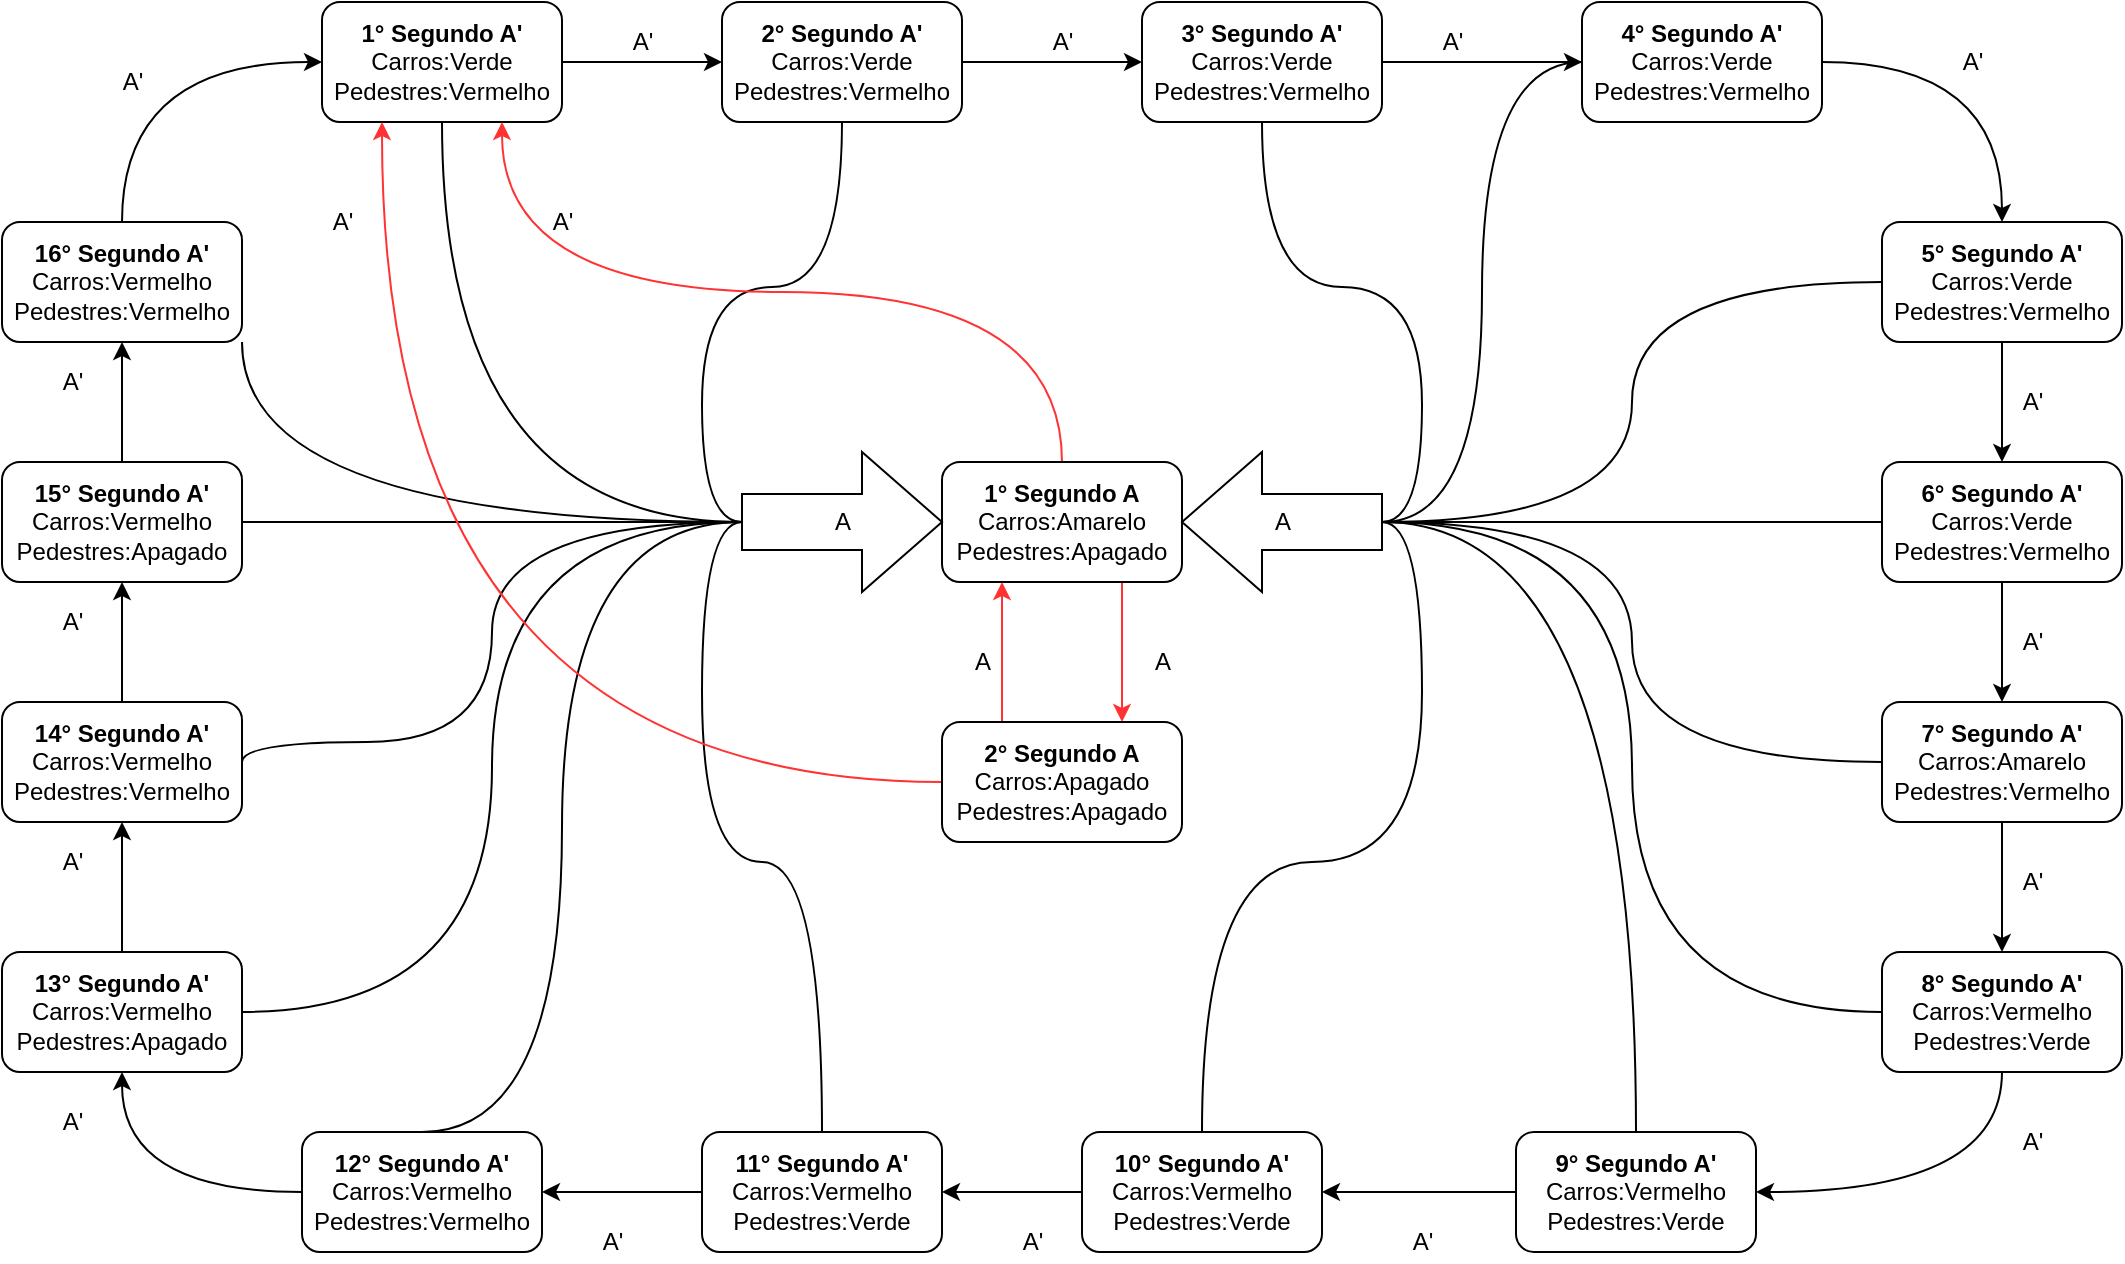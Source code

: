 <mxfile version="14.0.1" type="github">
  <diagram id="qq186-XgLqmmVblO8HAK" name="Page-1">
    <mxGraphModel dx="1240" dy="713" grid="1" gridSize="10" guides="1" tooltips="1" connect="1" arrows="1" fold="1" page="1" pageScale="1" pageWidth="1654" pageHeight="1169" math="0" shadow="0">
      <root>
        <mxCell id="0" />
        <mxCell id="1" parent="0" />
        <mxCell id="uuh9TwTTnLupBJkhVZy6-353" value="" style="edgeStyle=none;rounded=0;orthogonalLoop=1;jettySize=auto;html=1;" parent="1" target="uuh9TwTTnLupBJkhVZy6-299" edge="1">
          <mxGeometry relative="1" as="geometry">
            <mxPoint x="760" y="1295.5" as="sourcePoint" />
          </mxGeometry>
        </mxCell>
        <mxCell id="uuh9TwTTnLupBJkhVZy6-350" value="" style="edgeStyle=none;rounded=0;orthogonalLoop=1;jettySize=auto;html=1;" parent="1" target="uuh9TwTTnLupBJkhVZy6-288" edge="1">
          <mxGeometry relative="1" as="geometry">
            <mxPoint x="760" y="940" as="sourcePoint" />
          </mxGeometry>
        </mxCell>
        <mxCell id="uuh9TwTTnLupBJkhVZy6-351" value="" style="edgeStyle=none;rounded=0;orthogonalLoop=1;jettySize=auto;html=1;" parent="1" target="uuh9TwTTnLupBJkhVZy6-297" edge="1">
          <mxGeometry relative="1" as="geometry">
            <mxPoint x="760" y="1060" as="sourcePoint" />
          </mxGeometry>
        </mxCell>
        <mxCell id="uuh9TwTTnLupBJkhVZy6-352" value="" style="edgeStyle=none;rounded=0;orthogonalLoop=1;jettySize=auto;html=1;" parent="1" source="uuh9TwTTnLupBJkhVZy6-297" edge="1">
          <mxGeometry relative="1" as="geometry">
            <mxPoint x="760" y="1235.5" as="targetPoint" />
          </mxGeometry>
        </mxCell>
        <mxCell id="uuh9TwTTnLupBJkhVZy6-354" value="" style="edgeStyle=none;rounded=0;orthogonalLoop=1;jettySize=auto;html=1;" parent="1" target="uuh9TwTTnLupBJkhVZy6-300" edge="1">
          <mxGeometry relative="1" as="geometry">
            <mxPoint x="760" y="1415.5" as="sourcePoint" />
          </mxGeometry>
        </mxCell>
        <mxCell id="uuh9TwTTnLupBJkhVZy6-355" value="" style="edgeStyle=none;rounded=0;orthogonalLoop=1;jettySize=auto;html=1;" parent="1" target="uuh9TwTTnLupBJkhVZy6-301" edge="1">
          <mxGeometry relative="1" as="geometry">
            <mxPoint x="760" y="1536.93" as="sourcePoint" />
          </mxGeometry>
        </mxCell>
        <mxCell id="uuh9TwTTnLupBJkhVZy6-356" value="" style="edgeStyle=none;rounded=0;orthogonalLoop=1;jettySize=auto;html=1;" parent="1" target="uuh9TwTTnLupBJkhVZy6-302" edge="1">
          <mxGeometry relative="1" as="geometry">
            <mxPoint x="760" y="1650" as="sourcePoint" />
          </mxGeometry>
        </mxCell>
        <mxCell id="uuh9TwTTnLupBJkhVZy6-345" value="" style="edgeStyle=none;rounded=0;orthogonalLoop=1;jettySize=auto;html=1;" parent="1" target="uuh9TwTTnLupBJkhVZy6-303" edge="1">
          <mxGeometry relative="1" as="geometry">
            <mxPoint x="760" y="1770" as="sourcePoint" />
          </mxGeometry>
        </mxCell>
        <mxCell id="noE92MuAFSFbdReMbTRC-33" style="edgeStyle=orthogonalEdgeStyle;curved=1;rounded=0;orthogonalLoop=1;jettySize=auto;html=1;exitX=1;exitY=0.5;exitDx=0;exitDy=0;entryX=0;entryY=0.5;entryDx=0;entryDy=0;" edge="1" parent="1" source="noE92MuAFSFbdReMbTRC-1" target="noE92MuAFSFbdReMbTRC-2">
          <mxGeometry relative="1" as="geometry" />
        </mxCell>
        <mxCell id="noE92MuAFSFbdReMbTRC-151" style="edgeStyle=orthogonalEdgeStyle;curved=1;rounded=0;orthogonalLoop=1;jettySize=auto;html=1;exitX=0.5;exitY=1;exitDx=0;exitDy=0;entryX=0;entryY=0.5;entryDx=0;entryDy=0;entryPerimeter=0;endArrow=none;endFill=0;" edge="1" parent="1" source="noE92MuAFSFbdReMbTRC-1" target="noE92MuAFSFbdReMbTRC-136">
          <mxGeometry relative="1" as="geometry" />
        </mxCell>
        <mxCell id="noE92MuAFSFbdReMbTRC-1" value="&lt;b&gt;1° Segundo A&#39;&lt;/b&gt;&lt;div&gt;Carros:Verde&lt;/div&gt;&lt;div&gt;Pedestres:Vermelho&lt;/div&gt;" style="rounded=1;whiteSpace=wrap;html=1;shadow=0;strokeColor=#000000;fillColor=#FFFFFF;" vertex="1" parent="1">
          <mxGeometry x="170" y="80" width="120" height="60" as="geometry" />
        </mxCell>
        <mxCell id="noE92MuAFSFbdReMbTRC-34" style="edgeStyle=orthogonalEdgeStyle;curved=1;rounded=0;orthogonalLoop=1;jettySize=auto;html=1;exitX=1;exitY=0.5;exitDx=0;exitDy=0;entryX=0;entryY=0.5;entryDx=0;entryDy=0;" edge="1" parent="1" source="noE92MuAFSFbdReMbTRC-2" target="noE92MuAFSFbdReMbTRC-3">
          <mxGeometry relative="1" as="geometry" />
        </mxCell>
        <mxCell id="noE92MuAFSFbdReMbTRC-159" style="edgeStyle=orthogonalEdgeStyle;curved=1;rounded=0;orthogonalLoop=1;jettySize=auto;html=1;entryX=0;entryY=0.5;entryDx=0;entryDy=0;entryPerimeter=0;endArrow=none;endFill=0;" edge="1" parent="1" source="noE92MuAFSFbdReMbTRC-2" target="noE92MuAFSFbdReMbTRC-136">
          <mxGeometry relative="1" as="geometry" />
        </mxCell>
        <mxCell id="noE92MuAFSFbdReMbTRC-2" value="&lt;div&gt;&lt;b&gt;2° Segundo A&#39;&lt;/b&gt;&lt;/div&gt;&lt;div&gt;&lt;b&gt;&lt;/b&gt;Carros:Verde&lt;/div&gt;&lt;div&gt;Pedestres:Vermelho&lt;br&gt;&lt;/div&gt;" style="rounded=1;whiteSpace=wrap;html=1;shadow=0;strokeColor=#000000;fillColor=#FFFFFF;" vertex="1" parent="1">
          <mxGeometry x="370" y="80" width="120" height="60" as="geometry" />
        </mxCell>
        <mxCell id="noE92MuAFSFbdReMbTRC-35" style="edgeStyle=orthogonalEdgeStyle;curved=1;rounded=0;orthogonalLoop=1;jettySize=auto;html=1;exitX=1;exitY=0.5;exitDx=0;exitDy=0;entryX=0;entryY=0.5;entryDx=0;entryDy=0;" edge="1" parent="1" source="noE92MuAFSFbdReMbTRC-3" target="noE92MuAFSFbdReMbTRC-4">
          <mxGeometry relative="1" as="geometry" />
        </mxCell>
        <mxCell id="noE92MuAFSFbdReMbTRC-160" style="edgeStyle=orthogonalEdgeStyle;curved=1;rounded=0;orthogonalLoop=1;jettySize=auto;html=1;exitX=0.5;exitY=1;exitDx=0;exitDy=0;entryX=0;entryY=0.5;entryDx=0;entryDy=0;entryPerimeter=0;endArrow=none;endFill=0;" edge="1" parent="1" source="noE92MuAFSFbdReMbTRC-3" target="noE92MuAFSFbdReMbTRC-139">
          <mxGeometry relative="1" as="geometry" />
        </mxCell>
        <mxCell id="noE92MuAFSFbdReMbTRC-3" value="&lt;div&gt;&lt;b&gt;3° Segundo A&#39;&lt;/b&gt;&lt;/div&gt;&lt;div&gt;&lt;b&gt;&lt;/b&gt;Carros:Verde&lt;/div&gt;&lt;div&gt;Pedestres:Vermelho&lt;br&gt;&lt;/div&gt;" style="rounded=1;whiteSpace=wrap;html=1;shadow=0;strokeColor=#000000;fillColor=#FFFFFF;" vertex="1" parent="1">
          <mxGeometry x="580" y="80" width="120" height="60" as="geometry" />
        </mxCell>
        <mxCell id="noE92MuAFSFbdReMbTRC-36" style="edgeStyle=orthogonalEdgeStyle;curved=1;rounded=0;orthogonalLoop=1;jettySize=auto;html=1;exitX=1;exitY=0.5;exitDx=0;exitDy=0;entryX=0.5;entryY=0;entryDx=0;entryDy=0;" edge="1" parent="1" source="noE92MuAFSFbdReMbTRC-4" target="noE92MuAFSFbdReMbTRC-5">
          <mxGeometry relative="1" as="geometry" />
        </mxCell>
        <mxCell id="noE92MuAFSFbdReMbTRC-161" style="edgeStyle=orthogonalEdgeStyle;curved=1;rounded=0;orthogonalLoop=1;jettySize=auto;html=1;entryX=0;entryY=0.5;entryDx=0;entryDy=0;entryPerimeter=0;endArrow=none;endFill=0;" edge="1" parent="1" source="noE92MuAFSFbdReMbTRC-4" target="noE92MuAFSFbdReMbTRC-139">
          <mxGeometry relative="1" as="geometry" />
        </mxCell>
        <mxCell id="noE92MuAFSFbdReMbTRC-4" value="&lt;div&gt;&lt;b&gt;4° Segundo A&#39;&lt;/b&gt;&lt;/div&gt;&lt;div&gt;&lt;b&gt;&lt;/b&gt;Carros:Verde&lt;/div&gt;&lt;div&gt;Pedestres:Vermelho&lt;br&gt;&lt;/div&gt;" style="rounded=1;whiteSpace=wrap;html=1;shadow=0;strokeColor=#000000;fillColor=#FFFFFF;" vertex="1" parent="1">
          <mxGeometry x="800" y="80" width="120" height="60" as="geometry" />
        </mxCell>
        <mxCell id="noE92MuAFSFbdReMbTRC-37" style="edgeStyle=orthogonalEdgeStyle;curved=1;rounded=0;orthogonalLoop=1;jettySize=auto;html=1;exitX=0.5;exitY=1;exitDx=0;exitDy=0;entryX=0.5;entryY=0;entryDx=0;entryDy=0;" edge="1" parent="1" source="noE92MuAFSFbdReMbTRC-5" target="noE92MuAFSFbdReMbTRC-6">
          <mxGeometry relative="1" as="geometry" />
        </mxCell>
        <mxCell id="noE92MuAFSFbdReMbTRC-162" style="edgeStyle=orthogonalEdgeStyle;curved=1;rounded=0;orthogonalLoop=1;jettySize=auto;html=1;exitX=0;exitY=0.5;exitDx=0;exitDy=0;entryX=0;entryY=0.5;entryDx=0;entryDy=0;entryPerimeter=0;endArrow=none;endFill=0;" edge="1" parent="1" source="noE92MuAFSFbdReMbTRC-5" target="noE92MuAFSFbdReMbTRC-139">
          <mxGeometry relative="1" as="geometry" />
        </mxCell>
        <mxCell id="noE92MuAFSFbdReMbTRC-5" value="&lt;div&gt;&lt;b&gt;5° Segundo A&#39;&lt;/b&gt;&lt;/div&gt;&lt;div&gt;&lt;b&gt;&lt;/b&gt;Carros:Verde&lt;/div&gt;&lt;div&gt;Pedestres:Vermelho&lt;br&gt;&lt;/div&gt;" style="rounded=1;whiteSpace=wrap;html=1;shadow=0;strokeColor=#000000;fillColor=#FFFFFF;" vertex="1" parent="1">
          <mxGeometry x="950" y="190" width="120" height="60" as="geometry" />
        </mxCell>
        <mxCell id="noE92MuAFSFbdReMbTRC-38" style="edgeStyle=orthogonalEdgeStyle;curved=1;rounded=0;orthogonalLoop=1;jettySize=auto;html=1;exitX=0.5;exitY=1;exitDx=0;exitDy=0;" edge="1" parent="1" source="noE92MuAFSFbdReMbTRC-6" target="noE92MuAFSFbdReMbTRC-17">
          <mxGeometry relative="1" as="geometry" />
        </mxCell>
        <mxCell id="noE92MuAFSFbdReMbTRC-163" style="edgeStyle=orthogonalEdgeStyle;curved=1;rounded=0;orthogonalLoop=1;jettySize=auto;html=1;exitX=0;exitY=0.5;exitDx=0;exitDy=0;entryX=0;entryY=0.5;entryDx=0;entryDy=0;entryPerimeter=0;endArrow=none;endFill=0;" edge="1" parent="1" source="noE92MuAFSFbdReMbTRC-6" target="noE92MuAFSFbdReMbTRC-139">
          <mxGeometry relative="1" as="geometry" />
        </mxCell>
        <mxCell id="noE92MuAFSFbdReMbTRC-6" value="&lt;div&gt;&lt;b&gt;6° Segundo A&#39;&lt;/b&gt;&lt;/div&gt;&lt;div&gt;&lt;b&gt;&lt;/b&gt;Carros:Verde&lt;/div&gt;&lt;div&gt;Pedestres:Vermelho&lt;br&gt;&lt;/div&gt;" style="rounded=1;whiteSpace=wrap;html=1;shadow=0;strokeColor=#000000;fillColor=#FFFFFF;" vertex="1" parent="1">
          <mxGeometry x="950" y="310" width="120" height="60" as="geometry" />
        </mxCell>
        <mxCell id="noE92MuAFSFbdReMbTRC-39" style="edgeStyle=orthogonalEdgeStyle;curved=1;rounded=0;orthogonalLoop=1;jettySize=auto;html=1;exitX=0.5;exitY=1;exitDx=0;exitDy=0;" edge="1" parent="1" source="noE92MuAFSFbdReMbTRC-17" target="noE92MuAFSFbdReMbTRC-19">
          <mxGeometry relative="1" as="geometry" />
        </mxCell>
        <mxCell id="noE92MuAFSFbdReMbTRC-164" style="edgeStyle=orthogonalEdgeStyle;curved=1;rounded=0;orthogonalLoop=1;jettySize=auto;html=1;entryX=0;entryY=0.5;entryDx=0;entryDy=0;entryPerimeter=0;endArrow=none;endFill=0;" edge="1" parent="1" source="noE92MuAFSFbdReMbTRC-17" target="noE92MuAFSFbdReMbTRC-139">
          <mxGeometry relative="1" as="geometry" />
        </mxCell>
        <mxCell id="noE92MuAFSFbdReMbTRC-17" value="&lt;div&gt;&lt;div&gt;&lt;b&gt;7° Segundo A&#39;&lt;/b&gt;&lt;/div&gt;Carros:Amarelo&lt;/div&gt;&lt;div&gt;Pedestres:Vermelho&lt;br&gt;&lt;/div&gt;" style="rounded=1;whiteSpace=wrap;html=1;shadow=0;strokeColor=#000000;fillColor=#FFFFFF;" vertex="1" parent="1">
          <mxGeometry x="950" y="430" width="120" height="60" as="geometry" />
        </mxCell>
        <mxCell id="noE92MuAFSFbdReMbTRC-43" style="edgeStyle=orthogonalEdgeStyle;curved=1;rounded=0;orthogonalLoop=1;jettySize=auto;html=1;exitX=0;exitY=0.5;exitDx=0;exitDy=0;entryX=1;entryY=0.5;entryDx=0;entryDy=0;" edge="1" parent="1" source="noE92MuAFSFbdReMbTRC-18" target="noE92MuAFSFbdReMbTRC-22">
          <mxGeometry relative="1" as="geometry" />
        </mxCell>
        <mxCell id="noE92MuAFSFbdReMbTRC-168" style="edgeStyle=orthogonalEdgeStyle;curved=1;rounded=0;orthogonalLoop=1;jettySize=auto;html=1;exitX=0.5;exitY=0;exitDx=0;exitDy=0;entryX=0;entryY=0.5;entryDx=0;entryDy=0;entryPerimeter=0;endArrow=none;endFill=0;" edge="1" parent="1" source="noE92MuAFSFbdReMbTRC-18" target="noE92MuAFSFbdReMbTRC-136">
          <mxGeometry relative="1" as="geometry" />
        </mxCell>
        <mxCell id="noE92MuAFSFbdReMbTRC-18" value="&lt;div&gt;&lt;b&gt;11° Segundo A&#39;&lt;/b&gt;&lt;/div&gt;&lt;div&gt;Carros:Vermelho&lt;/div&gt;&lt;div&gt;Pedestres:Verde&lt;br&gt;&lt;/div&gt;" style="rounded=1;whiteSpace=wrap;html=1;shadow=0;strokeColor=#000000;fillColor=#FFFFFF;" vertex="1" parent="1">
          <mxGeometry x="360" y="645" width="120" height="60" as="geometry" />
        </mxCell>
        <mxCell id="noE92MuAFSFbdReMbTRC-40" style="edgeStyle=orthogonalEdgeStyle;curved=1;rounded=0;orthogonalLoop=1;jettySize=auto;html=1;entryX=1;entryY=0.5;entryDx=0;entryDy=0;exitX=0.5;exitY=1;exitDx=0;exitDy=0;" edge="1" parent="1" source="noE92MuAFSFbdReMbTRC-19" target="noE92MuAFSFbdReMbTRC-20">
          <mxGeometry relative="1" as="geometry" />
        </mxCell>
        <mxCell id="noE92MuAFSFbdReMbTRC-165" style="edgeStyle=orthogonalEdgeStyle;curved=1;rounded=0;orthogonalLoop=1;jettySize=auto;html=1;entryX=0;entryY=0.5;entryDx=0;entryDy=0;entryPerimeter=0;endArrow=none;endFill=0;" edge="1" parent="1" source="noE92MuAFSFbdReMbTRC-19" target="noE92MuAFSFbdReMbTRC-139">
          <mxGeometry relative="1" as="geometry" />
        </mxCell>
        <mxCell id="noE92MuAFSFbdReMbTRC-19" value="&lt;div&gt;&lt;b&gt;8° Segundo A&#39;&lt;/b&gt;&lt;/div&gt;&lt;div&gt;Carros:Vermelho&lt;/div&gt;&lt;div&gt;Pedestres:Verde&lt;br&gt;&lt;/div&gt;" style="rounded=1;whiteSpace=wrap;html=1;shadow=0;strokeColor=#000000;fillColor=#FFFFFF;" vertex="1" parent="1">
          <mxGeometry x="950" y="555" width="120" height="60" as="geometry" />
        </mxCell>
        <mxCell id="noE92MuAFSFbdReMbTRC-41" style="edgeStyle=orthogonalEdgeStyle;curved=1;rounded=0;orthogonalLoop=1;jettySize=auto;html=1;exitX=0;exitY=0.5;exitDx=0;exitDy=0;entryX=1;entryY=0.5;entryDx=0;entryDy=0;" edge="1" parent="1" source="noE92MuAFSFbdReMbTRC-20" target="noE92MuAFSFbdReMbTRC-21">
          <mxGeometry relative="1" as="geometry" />
        </mxCell>
        <mxCell id="noE92MuAFSFbdReMbTRC-166" style="edgeStyle=orthogonalEdgeStyle;curved=1;rounded=0;orthogonalLoop=1;jettySize=auto;html=1;exitX=0.5;exitY=0;exitDx=0;exitDy=0;entryX=0;entryY=0.5;entryDx=0;entryDy=0;entryPerimeter=0;endArrow=none;endFill=0;" edge="1" parent="1" source="noE92MuAFSFbdReMbTRC-20" target="noE92MuAFSFbdReMbTRC-139">
          <mxGeometry relative="1" as="geometry" />
        </mxCell>
        <mxCell id="noE92MuAFSFbdReMbTRC-20" value="&lt;div&gt;&lt;div&gt;&lt;b&gt;9° Segundo A&#39;&lt;/b&gt;&lt;/div&gt;Carros:Vermelho&lt;/div&gt;&lt;div&gt;Pedestres:Verde&lt;br&gt;&lt;/div&gt;" style="rounded=1;whiteSpace=wrap;html=1;shadow=0;strokeColor=#000000;fillColor=#FFFFFF;" vertex="1" parent="1">
          <mxGeometry x="767" y="645" width="120" height="60" as="geometry" />
        </mxCell>
        <mxCell id="noE92MuAFSFbdReMbTRC-42" style="edgeStyle=orthogonalEdgeStyle;curved=1;rounded=0;orthogonalLoop=1;jettySize=auto;html=1;exitX=0;exitY=0.5;exitDx=0;exitDy=0;entryX=1;entryY=0.5;entryDx=0;entryDy=0;" edge="1" parent="1" source="noE92MuAFSFbdReMbTRC-21" target="noE92MuAFSFbdReMbTRC-18">
          <mxGeometry relative="1" as="geometry" />
        </mxCell>
        <mxCell id="noE92MuAFSFbdReMbTRC-167" style="edgeStyle=orthogonalEdgeStyle;curved=1;rounded=0;orthogonalLoop=1;jettySize=auto;html=1;entryX=0;entryY=0.5;entryDx=0;entryDy=0;entryPerimeter=0;endArrow=none;endFill=0;" edge="1" parent="1" source="noE92MuAFSFbdReMbTRC-21" target="noE92MuAFSFbdReMbTRC-139">
          <mxGeometry relative="1" as="geometry" />
        </mxCell>
        <mxCell id="noE92MuAFSFbdReMbTRC-21" value="&lt;div&gt;&lt;b&gt;10° Segundo A&#39;&lt;/b&gt;&lt;/div&gt;&lt;div&gt;Carros:Vermelho&lt;/div&gt;&lt;div&gt;Pedestres:Verde&lt;br&gt;&lt;/div&gt;" style="rounded=1;whiteSpace=wrap;html=1;shadow=0;strokeColor=#000000;fillColor=#FFFFFF;" vertex="1" parent="1">
          <mxGeometry x="550" y="645" width="120" height="60" as="geometry" />
        </mxCell>
        <mxCell id="noE92MuAFSFbdReMbTRC-53" style="edgeStyle=orthogonalEdgeStyle;curved=1;rounded=0;orthogonalLoop=1;jettySize=auto;html=1;exitX=0;exitY=0.5;exitDx=0;exitDy=0;" edge="1" parent="1" source="noE92MuAFSFbdReMbTRC-22" target="noE92MuAFSFbdReMbTRC-48">
          <mxGeometry relative="1" as="geometry" />
        </mxCell>
        <mxCell id="noE92MuAFSFbdReMbTRC-157" style="edgeStyle=orthogonalEdgeStyle;curved=1;rounded=0;orthogonalLoop=1;jettySize=auto;html=1;exitX=0.5;exitY=0;exitDx=0;exitDy=0;entryX=0;entryY=0.5;entryDx=0;entryDy=0;entryPerimeter=0;endArrow=none;endFill=0;" edge="1" parent="1" source="noE92MuAFSFbdReMbTRC-22" target="noE92MuAFSFbdReMbTRC-136">
          <mxGeometry relative="1" as="geometry">
            <Array as="points">
              <mxPoint x="290" y="645" />
              <mxPoint x="290" y="340" />
            </Array>
          </mxGeometry>
        </mxCell>
        <mxCell id="noE92MuAFSFbdReMbTRC-22" value="&lt;div&gt;&lt;b&gt;12° Segundo A&#39;&lt;/b&gt;&lt;/div&gt;&lt;div&gt;Carros:Vermelho&lt;/div&gt;&lt;div&gt;Pedestres:Vermelho&lt;br&gt;&lt;/div&gt;" style="rounded=1;whiteSpace=wrap;html=1;shadow=0;strokeColor=#000000;fillColor=#FFFFFF;" vertex="1" parent="1">
          <mxGeometry x="160" y="645" width="120" height="60" as="geometry" />
        </mxCell>
        <mxCell id="noE92MuAFSFbdReMbTRC-47" style="edgeStyle=orthogonalEdgeStyle;curved=1;rounded=0;orthogonalLoop=1;jettySize=auto;html=1;exitX=0.5;exitY=0;exitDx=0;exitDy=0;entryX=0.5;entryY=1;entryDx=0;entryDy=0;" edge="1" parent="1" source="noE92MuAFSFbdReMbTRC-30">
          <mxGeometry relative="1" as="geometry">
            <mxPoint x="80" y="250" as="targetPoint" />
          </mxGeometry>
        </mxCell>
        <mxCell id="noE92MuAFSFbdReMbTRC-46" style="edgeStyle=orthogonalEdgeStyle;curved=1;rounded=0;orthogonalLoop=1;jettySize=auto;html=1;exitX=0.5;exitY=0;exitDx=0;exitDy=0;" edge="1" parent="1" source="noE92MuAFSFbdReMbTRC-31">
          <mxGeometry relative="1" as="geometry">
            <mxPoint x="80" y="370" as="targetPoint" />
          </mxGeometry>
        </mxCell>
        <mxCell id="noE92MuAFSFbdReMbTRC-45" style="edgeStyle=orthogonalEdgeStyle;curved=1;rounded=0;orthogonalLoop=1;jettySize=auto;html=1;exitX=0.5;exitY=0;exitDx=0;exitDy=0;entryX=0.5;entryY=1;entryDx=0;entryDy=0;" edge="1" parent="1" source="noE92MuAFSFbdReMbTRC-32">
          <mxGeometry relative="1" as="geometry">
            <mxPoint x="80" y="490" as="targetPoint" />
          </mxGeometry>
        </mxCell>
        <mxCell id="noE92MuAFSFbdReMbTRC-57" style="edgeStyle=orthogonalEdgeStyle;curved=1;rounded=0;orthogonalLoop=1;jettySize=auto;html=1;" edge="1" parent="1" source="noE92MuAFSFbdReMbTRC-48" target="noE92MuAFSFbdReMbTRC-49">
          <mxGeometry relative="1" as="geometry" />
        </mxCell>
        <mxCell id="noE92MuAFSFbdReMbTRC-155" style="edgeStyle=orthogonalEdgeStyle;curved=1;rounded=0;orthogonalLoop=1;jettySize=auto;html=1;exitX=1;exitY=0.5;exitDx=0;exitDy=0;entryX=0;entryY=0.5;entryDx=0;entryDy=0;entryPerimeter=0;endArrow=none;endFill=0;" edge="1" parent="1" source="noE92MuAFSFbdReMbTRC-48" target="noE92MuAFSFbdReMbTRC-136">
          <mxGeometry relative="1" as="geometry" />
        </mxCell>
        <mxCell id="noE92MuAFSFbdReMbTRC-48" value="&lt;div&gt;&lt;div&gt;&lt;b&gt;13° Segundo A&#39;&lt;/b&gt;&lt;/div&gt;Carros:Vermelho&lt;/div&gt;&lt;div&gt;Pedestres:Apagado&lt;br&gt;&lt;/div&gt;" style="rounded=1;whiteSpace=wrap;html=1;shadow=0;strokeColor=#000000;fillColor=#FFFFFF;" vertex="1" parent="1">
          <mxGeometry x="10" y="555" width="120" height="60" as="geometry" />
        </mxCell>
        <mxCell id="noE92MuAFSFbdReMbTRC-56" style="edgeStyle=orthogonalEdgeStyle;curved=1;rounded=0;orthogonalLoop=1;jettySize=auto;html=1;entryX=0.5;entryY=1;entryDx=0;entryDy=0;" edge="1" parent="1" source="noE92MuAFSFbdReMbTRC-49" target="noE92MuAFSFbdReMbTRC-50">
          <mxGeometry relative="1" as="geometry" />
        </mxCell>
        <mxCell id="noE92MuAFSFbdReMbTRC-154" style="edgeStyle=orthogonalEdgeStyle;curved=1;rounded=0;orthogonalLoop=1;jettySize=auto;html=1;exitX=1;exitY=0.5;exitDx=0;exitDy=0;entryX=0;entryY=0.5;entryDx=0;entryDy=0;entryPerimeter=0;endArrow=none;endFill=0;" edge="1" parent="1" source="noE92MuAFSFbdReMbTRC-49" target="noE92MuAFSFbdReMbTRC-136">
          <mxGeometry relative="1" as="geometry">
            <Array as="points">
              <mxPoint x="130" y="450" />
              <mxPoint x="255" y="450" />
              <mxPoint x="255" y="340" />
            </Array>
          </mxGeometry>
        </mxCell>
        <mxCell id="noE92MuAFSFbdReMbTRC-49" value="&lt;div&gt;&lt;b&gt;14° Segundo A&#39;&lt;/b&gt;&lt;/div&gt;&lt;div&gt;Carros:Vermelho&lt;/div&gt;&lt;div&gt;Pedestres:Vermelho&lt;br&gt;&lt;/div&gt;" style="rounded=1;whiteSpace=wrap;html=1;shadow=0;strokeColor=#000000;fillColor=#FFFFFF;" vertex="1" parent="1">
          <mxGeometry x="10" y="430.0" width="120" height="60" as="geometry" />
        </mxCell>
        <mxCell id="noE92MuAFSFbdReMbTRC-55" style="edgeStyle=orthogonalEdgeStyle;curved=1;rounded=0;orthogonalLoop=1;jettySize=auto;html=1;" edge="1" parent="1" source="noE92MuAFSFbdReMbTRC-50" target="noE92MuAFSFbdReMbTRC-51">
          <mxGeometry relative="1" as="geometry" />
        </mxCell>
        <mxCell id="noE92MuAFSFbdReMbTRC-153" style="edgeStyle=orthogonalEdgeStyle;curved=1;rounded=0;orthogonalLoop=1;jettySize=auto;html=1;exitX=1;exitY=0.5;exitDx=0;exitDy=0;entryX=0;entryY=0.5;entryDx=0;entryDy=0;entryPerimeter=0;endArrow=none;endFill=0;" edge="1" parent="1" source="noE92MuAFSFbdReMbTRC-50" target="noE92MuAFSFbdReMbTRC-136">
          <mxGeometry relative="1" as="geometry" />
        </mxCell>
        <mxCell id="noE92MuAFSFbdReMbTRC-50" value="&lt;div&gt;&lt;b&gt;15° Segundo A&#39;&lt;/b&gt;&lt;/div&gt;&lt;div&gt;Carros:Vermelho&lt;/div&gt;&lt;div&gt;Pedestres:Apagado&lt;br&gt;&lt;/div&gt;" style="rounded=1;whiteSpace=wrap;html=1;shadow=0;strokeColor=#000000;fillColor=#FFFFFF;" vertex="1" parent="1">
          <mxGeometry x="10" y="310.0" width="120" height="60" as="geometry" />
        </mxCell>
        <mxCell id="noE92MuAFSFbdReMbTRC-54" style="edgeStyle=orthogonalEdgeStyle;curved=1;rounded=0;orthogonalLoop=1;jettySize=auto;html=1;entryX=0;entryY=0.5;entryDx=0;entryDy=0;exitX=0.5;exitY=0;exitDx=0;exitDy=0;" edge="1" parent="1" source="noE92MuAFSFbdReMbTRC-51" target="noE92MuAFSFbdReMbTRC-1">
          <mxGeometry relative="1" as="geometry" />
        </mxCell>
        <mxCell id="noE92MuAFSFbdReMbTRC-152" style="edgeStyle=orthogonalEdgeStyle;curved=1;rounded=0;orthogonalLoop=1;jettySize=auto;html=1;exitX=1;exitY=1;exitDx=0;exitDy=0;entryX=0;entryY=0.5;entryDx=0;entryDy=0;entryPerimeter=0;endArrow=none;endFill=0;" edge="1" parent="1" source="noE92MuAFSFbdReMbTRC-51" target="noE92MuAFSFbdReMbTRC-136">
          <mxGeometry relative="1" as="geometry" />
        </mxCell>
        <mxCell id="noE92MuAFSFbdReMbTRC-51" value="&lt;div&gt;&lt;b&gt;16° Segundo A&#39;&lt;/b&gt;&lt;/div&gt;&lt;div&gt;Carros:Vermelho&lt;/div&gt;&lt;div&gt;Pedestres:Vermelho&lt;br&gt;&lt;/div&gt;" style="rounded=1;whiteSpace=wrap;html=1;shadow=0;strokeColor=#000000;fillColor=#FFFFFF;" vertex="1" parent="1">
          <mxGeometry x="10" y="190.0" width="120" height="60" as="geometry" />
        </mxCell>
        <mxCell id="noE92MuAFSFbdReMbTRC-177" style="edgeStyle=orthogonalEdgeStyle;curved=1;rounded=0;orthogonalLoop=1;jettySize=auto;html=1;exitX=0.5;exitY=0;exitDx=0;exitDy=0;entryX=0.75;entryY=1;entryDx=0;entryDy=0;endArrow=classic;endFill=1;strokeColor=#FF3333;" edge="1" parent="1" source="noE92MuAFSFbdReMbTRC-58" target="noE92MuAFSFbdReMbTRC-1">
          <mxGeometry relative="1" as="geometry" />
        </mxCell>
        <mxCell id="noE92MuAFSFbdReMbTRC-181" style="edgeStyle=orthogonalEdgeStyle;curved=1;rounded=0;orthogonalLoop=1;jettySize=auto;html=1;exitX=0.75;exitY=1;exitDx=0;exitDy=0;entryX=0.75;entryY=0;entryDx=0;entryDy=0;endArrow=classic;endFill=1;strokeColor=#FF3333;" edge="1" parent="1" source="noE92MuAFSFbdReMbTRC-58" target="noE92MuAFSFbdReMbTRC-59">
          <mxGeometry relative="1" as="geometry" />
        </mxCell>
        <mxCell id="noE92MuAFSFbdReMbTRC-58" value="&lt;b&gt;1° Segundo A&lt;br&gt;&lt;/b&gt;&lt;div&gt;Carros:Amarelo&lt;/div&gt;&lt;div&gt;Pedestres:Apagado&lt;/div&gt;" style="rounded=1;whiteSpace=wrap;html=1;shadow=0;strokeColor=#000000;fillColor=#FFFFFF;" vertex="1" parent="1">
          <mxGeometry x="480" y="310" width="120" height="60" as="geometry" />
        </mxCell>
        <mxCell id="noE92MuAFSFbdReMbTRC-178" style="edgeStyle=orthogonalEdgeStyle;curved=1;rounded=0;orthogonalLoop=1;jettySize=auto;html=1;exitX=0;exitY=0.5;exitDx=0;exitDy=0;entryX=0.25;entryY=1;entryDx=0;entryDy=0;endArrow=classic;endFill=1;strokeColor=#FF3333;" edge="1" parent="1" source="noE92MuAFSFbdReMbTRC-59" target="noE92MuAFSFbdReMbTRC-1">
          <mxGeometry relative="1" as="geometry" />
        </mxCell>
        <mxCell id="noE92MuAFSFbdReMbTRC-180" style="edgeStyle=orthogonalEdgeStyle;curved=1;rounded=0;orthogonalLoop=1;jettySize=auto;html=1;exitX=0.25;exitY=0;exitDx=0;exitDy=0;entryX=0.25;entryY=1;entryDx=0;entryDy=0;endArrow=classic;endFill=1;strokeColor=#FF3333;" edge="1" parent="1" source="noE92MuAFSFbdReMbTRC-59" target="noE92MuAFSFbdReMbTRC-58">
          <mxGeometry relative="1" as="geometry" />
        </mxCell>
        <mxCell id="noE92MuAFSFbdReMbTRC-59" value="&lt;b&gt;2° Segundo A&lt;/b&gt;&lt;div&gt;Carros:Apagado&lt;/div&gt;&lt;div&gt;Pedestres:Apagado&lt;/div&gt;" style="rounded=1;whiteSpace=wrap;html=1;shadow=0;strokeColor=#000000;fillColor=#FFFFFF;" vertex="1" parent="1">
          <mxGeometry x="480" y="440" width="120" height="60" as="geometry" />
        </mxCell>
        <mxCell id="noE92MuAFSFbdReMbTRC-105" value="A&#39;" style="text;html=1;align=center;verticalAlign=middle;resizable=0;points=[];autosize=1;" vertex="1" parent="1">
          <mxGeometry x="315" y="90" width="30" height="20" as="geometry" />
        </mxCell>
        <mxCell id="noE92MuAFSFbdReMbTRC-108" value="A&#39;" style="text;html=1;align=center;verticalAlign=middle;resizable=0;points=[];autosize=1;" vertex="1" parent="1">
          <mxGeometry x="525" y="90" width="30" height="20" as="geometry" />
        </mxCell>
        <mxCell id="noE92MuAFSFbdReMbTRC-109" value="A&#39;" style="text;html=1;align=center;verticalAlign=middle;resizable=0;points=[];autosize=1;" vertex="1" parent="1">
          <mxGeometry x="720" y="90" width="30" height="20" as="geometry" />
        </mxCell>
        <mxCell id="noE92MuAFSFbdReMbTRC-120" value="A&#39;" style="text;html=1;align=center;verticalAlign=middle;resizable=0;points=[];autosize=1;" vertex="1" parent="1">
          <mxGeometry x="60" y="110" width="30" height="20" as="geometry" />
        </mxCell>
        <mxCell id="noE92MuAFSFbdReMbTRC-121" value="A&#39;" style="text;html=1;align=center;verticalAlign=middle;resizable=0;points=[];autosize=1;" vertex="1" parent="1">
          <mxGeometry x="1010" y="390" width="30" height="20" as="geometry" />
        </mxCell>
        <mxCell id="noE92MuAFSFbdReMbTRC-122" value="A&#39;" style="text;html=1;align=center;verticalAlign=middle;resizable=0;points=[];autosize=1;" vertex="1" parent="1">
          <mxGeometry x="1010" y="270" width="30" height="20" as="geometry" />
        </mxCell>
        <mxCell id="noE92MuAFSFbdReMbTRC-123" value="A&#39;" style="text;html=1;align=center;verticalAlign=middle;resizable=0;points=[];autosize=1;" vertex="1" parent="1">
          <mxGeometry x="1010" y="640" width="30" height="20" as="geometry" />
        </mxCell>
        <mxCell id="noE92MuAFSFbdReMbTRC-124" value="A&#39;" style="text;html=1;align=center;verticalAlign=middle;resizable=0;points=[];autosize=1;" vertex="1" parent="1">
          <mxGeometry x="1010" y="510" width="30" height="20" as="geometry" />
        </mxCell>
        <mxCell id="noE92MuAFSFbdReMbTRC-125" value="A&#39;" style="text;html=1;align=center;verticalAlign=middle;resizable=0;points=[];autosize=1;" vertex="1" parent="1">
          <mxGeometry x="980" y="100" width="30" height="20" as="geometry" />
        </mxCell>
        <mxCell id="noE92MuAFSFbdReMbTRC-126" value="A&#39;" style="text;html=1;align=center;verticalAlign=middle;resizable=0;points=[];autosize=1;" vertex="1" parent="1">
          <mxGeometry x="30" y="380" width="30" height="20" as="geometry" />
        </mxCell>
        <mxCell id="noE92MuAFSFbdReMbTRC-127" value="A&#39;" style="text;html=1;align=center;verticalAlign=middle;resizable=0;points=[];autosize=1;" vertex="1" parent="1">
          <mxGeometry x="30" y="260" width="30" height="20" as="geometry" />
        </mxCell>
        <mxCell id="noE92MuAFSFbdReMbTRC-128" value="A&#39;" style="text;html=1;align=center;verticalAlign=middle;resizable=0;points=[];autosize=1;" vertex="1" parent="1">
          <mxGeometry x="30" y="630" width="30" height="20" as="geometry" />
        </mxCell>
        <mxCell id="noE92MuAFSFbdReMbTRC-129" value="A&#39;" style="text;html=1;align=center;verticalAlign=middle;resizable=0;points=[];autosize=1;" vertex="1" parent="1">
          <mxGeometry x="30" y="500" width="30" height="20" as="geometry" />
        </mxCell>
        <mxCell id="noE92MuAFSFbdReMbTRC-130" value="A&#39;" style="text;html=1;align=center;verticalAlign=middle;resizable=0;points=[];autosize=1;" vertex="1" parent="1">
          <mxGeometry x="300" y="690" width="30" height="20" as="geometry" />
        </mxCell>
        <mxCell id="noE92MuAFSFbdReMbTRC-131" value="A&#39;" style="text;html=1;align=center;verticalAlign=middle;resizable=0;points=[];autosize=1;" vertex="1" parent="1">
          <mxGeometry x="510" y="690" width="30" height="20" as="geometry" />
        </mxCell>
        <mxCell id="noE92MuAFSFbdReMbTRC-132" value="A&#39;" style="text;html=1;align=center;verticalAlign=middle;resizable=0;points=[];autosize=1;" vertex="1" parent="1">
          <mxGeometry x="705" y="690" width="30" height="20" as="geometry" />
        </mxCell>
        <mxCell id="noE92MuAFSFbdReMbTRC-136" value="A" style="html=1;shadow=0;dashed=0;align=center;verticalAlign=middle;shape=mxgraph.arrows2.arrow;dy=0.6;dx=40;notch=0;" vertex="1" parent="1">
          <mxGeometry x="380" y="305" width="100" height="70" as="geometry" />
        </mxCell>
        <mxCell id="noE92MuAFSFbdReMbTRC-139" value="A" style="html=1;shadow=0;dashed=0;align=center;verticalAlign=middle;shape=mxgraph.arrows2.arrow;dy=0.6;dx=40;flipH=1;notch=0;" vertex="1" parent="1">
          <mxGeometry x="600" y="305" width="100" height="70" as="geometry" />
        </mxCell>
        <mxCell id="noE92MuAFSFbdReMbTRC-182" value="A" style="text;html=1;align=center;verticalAlign=middle;resizable=0;points=[];autosize=1;" vertex="1" parent="1">
          <mxGeometry x="490" y="400" width="20" height="20" as="geometry" />
        </mxCell>
        <mxCell id="noE92MuAFSFbdReMbTRC-183" value="A" style="text;html=1;align=center;verticalAlign=middle;resizable=0;points=[];autosize=1;" vertex="1" parent="1">
          <mxGeometry x="580" y="400" width="20" height="20" as="geometry" />
        </mxCell>
        <mxCell id="noE92MuAFSFbdReMbTRC-184" value="A&#39;" style="text;html=1;align=center;verticalAlign=middle;resizable=0;points=[];autosize=1;" vertex="1" parent="1">
          <mxGeometry x="275" y="180" width="30" height="20" as="geometry" />
        </mxCell>
        <mxCell id="noE92MuAFSFbdReMbTRC-186" value="A&#39;" style="text;html=1;align=center;verticalAlign=middle;resizable=0;points=[];autosize=1;" vertex="1" parent="1">
          <mxGeometry x="165" y="180" width="30" height="20" as="geometry" />
        </mxCell>
      </root>
    </mxGraphModel>
  </diagram>
</mxfile>
